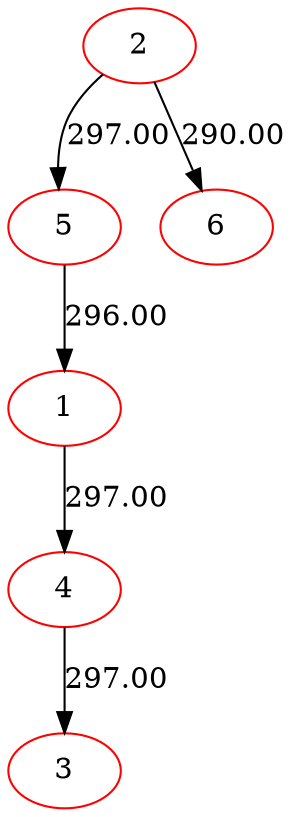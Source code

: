 digraph {
2[color=red]
5[color=red]
1[color=red]
4[color=red]
3[color=red]
4->3[label=297.00]
1->4[label=297.00]
5->1[label=296.00]
2->5[label=297.00]
6[color=red]
2->6[label=290.00]
}